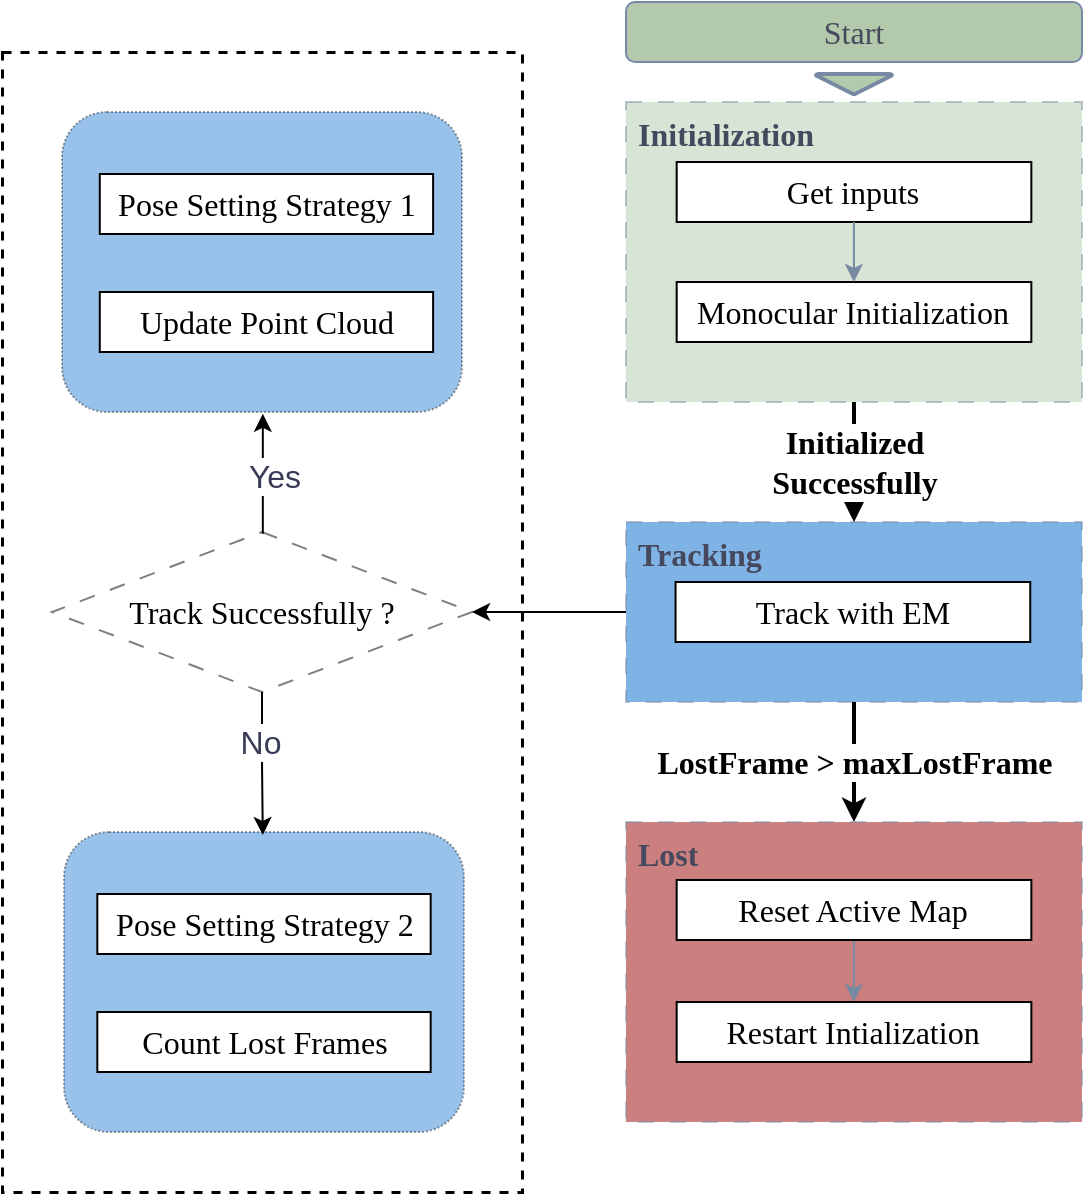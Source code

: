 <mxfile version="21.7.2" type="github">
  <diagram name="第 1 页" id="G7Pcc6TmtywT6FfzIDnz">
    <mxGraphModel dx="1363" dy="917" grid="1" gridSize="10" guides="1" tooltips="1" connect="0" arrows="1" fold="1" page="1" pageScale="1" pageWidth="827" pageHeight="1169" background="none" math="0" shadow="0">
      <root>
        <mxCell id="0" />
        <mxCell id="1" parent="0" />
        <mxCell id="d1WNU9h-yKKiMjP6R8Ru-19" value="" style="rounded=0;whiteSpace=wrap;html=1;fillColor=none;dashed=1;strokeWidth=1.5;" parent="1" vertex="1">
          <mxGeometry x="220" y="175" width="260" height="570" as="geometry" />
        </mxCell>
        <mxCell id="YHTQ-3PsGmllSr9fGuL9-46" value="" style="group;movable=1;resizable=1;rotatable=1;deletable=1;editable=1;locked=0;connectable=1;fontSize=16;fontFamily=Times New Roman;" parent="1" vertex="1" connectable="0">
          <mxGeometry x="532" y="150" width="228" height="200" as="geometry" />
        </mxCell>
        <mxCell id="YHTQ-3PsGmllSr9fGuL9-36" value="Start" style="rounded=1;whiteSpace=wrap;html=1;fillColor=#B2C9AB;strokeColor=#788AA3;fontColor=#46495D;labelBackgroundColor=none;movable=1;resizable=1;rotatable=1;deletable=1;editable=1;locked=0;connectable=1;fontSize=16;fontFamily=Times New Roman;" parent="YHTQ-3PsGmllSr9fGuL9-46" vertex="1">
          <mxGeometry width="228.0" height="30" as="geometry" />
        </mxCell>
        <mxCell id="YHTQ-3PsGmllSr9fGuL9-37" value="" style="strokeWidth=2;html=1;shape=mxgraph.flowchart.merge_or_storage;whiteSpace=wrap;labelBackgroundColor=none;fillColor=#B2C9AB;strokeColor=#788AA3;fontColor=#46495D;movable=1;resizable=1;rotatable=1;deletable=1;editable=1;locked=0;connectable=1;fontSize=16;fontFamily=Times New Roman;" parent="YHTQ-3PsGmllSr9fGuL9-46" vertex="1">
          <mxGeometry x="95.0" y="36" width="38.0" height="10" as="geometry" />
        </mxCell>
        <mxCell id="YHTQ-3PsGmllSr9fGuL9-41" value="&lt;b style=&quot;font-size: 16px;&quot;&gt;&amp;nbsp;Initialization&lt;/b&gt;" style="rounded=0;whiteSpace=wrap;html=1;strokeColor=#788AA3;fontColor=#46495D;fillColor=#B2C9AB;align=left;horizontal=1;verticalAlign=top;dashed=1;dashPattern=8 8;opacity=50;movable=1;resizable=1;rotatable=1;deletable=1;editable=1;locked=0;connectable=1;fontSize=16;fontFamily=Times New Roman;" parent="YHTQ-3PsGmllSr9fGuL9-46" vertex="1">
          <mxGeometry y="50" width="228.0" height="150" as="geometry" />
        </mxCell>
        <mxCell id="YHTQ-3PsGmllSr9fGuL9-42" value="Get inputs" style="rounded=0;whiteSpace=wrap;html=1;movable=1;resizable=1;rotatable=1;deletable=1;editable=1;locked=0;connectable=1;fontSize=16;fontFamily=Times New Roman;" parent="YHTQ-3PsGmllSr9fGuL9-46" vertex="1">
          <mxGeometry x="25.333" y="80" width="177.333" height="30" as="geometry" />
        </mxCell>
        <mxCell id="YHTQ-3PsGmllSr9fGuL9-44" value="Monocular Initialization" style="rounded=0;whiteSpace=wrap;html=1;movable=1;resizable=1;rotatable=1;deletable=1;editable=1;locked=0;connectable=1;fontSize=16;fontFamily=Times New Roman;" parent="YHTQ-3PsGmllSr9fGuL9-46" vertex="1">
          <mxGeometry x="25.333" y="140" width="177.333" height="30" as="geometry" />
        </mxCell>
        <mxCell id="YHTQ-3PsGmllSr9fGuL9-45" value="" style="edgeStyle=orthogonalEdgeStyle;rounded=0;orthogonalLoop=1;jettySize=auto;html=1;strokeColor=#788AA3;fontColor=#46495D;fillColor=#B2C9AB;movable=1;resizable=1;rotatable=1;deletable=1;editable=1;locked=0;connectable=1;fontSize=16;fontFamily=Times New Roman;" parent="YHTQ-3PsGmllSr9fGuL9-46" source="YHTQ-3PsGmllSr9fGuL9-42" target="YHTQ-3PsGmllSr9fGuL9-44" edge="1">
          <mxGeometry relative="1" as="geometry">
            <Array as="points">
              <mxPoint x="114" y="120" />
              <mxPoint x="114" y="120" />
            </Array>
          </mxGeometry>
        </mxCell>
        <mxCell id="YHTQ-3PsGmllSr9fGuL9-63" value="" style="group;fontSize=16;fontFamily=Times New Roman;" parent="1" vertex="1" connectable="0">
          <mxGeometry x="532" y="410" width="228" height="150" as="geometry" />
        </mxCell>
        <mxCell id="YHTQ-3PsGmllSr9fGuL9-49" value="&lt;b style=&quot;font-size: 16px;&quot;&gt;&amp;nbsp;Tracking&lt;/b&gt;" style="rounded=0;whiteSpace=wrap;html=1;strokeColor=#788AA3;fontColor=#46495D;fillColor=#0066CC;align=left;horizontal=1;verticalAlign=top;dashed=1;dashPattern=8 8;opacity=50;movable=1;resizable=1;rotatable=1;deletable=1;editable=1;locked=0;connectable=1;fontSize=16;fontFamily=Times New Roman;" parent="YHTQ-3PsGmllSr9fGuL9-63" vertex="1">
          <mxGeometry width="228" height="90" as="geometry" />
        </mxCell>
        <mxCell id="YHTQ-3PsGmllSr9fGuL9-57" value="Track with EM" style="rounded=0;whiteSpace=wrap;html=1;movable=1;resizable=1;rotatable=1;deletable=1;editable=1;locked=0;connectable=1;fontSize=16;fontFamily=Times New Roman;" parent="YHTQ-3PsGmllSr9fGuL9-63" vertex="1">
          <mxGeometry x="24.783" y="30" width="177.333" height="30" as="geometry" />
        </mxCell>
        <mxCell id="YHTQ-3PsGmllSr9fGuL9-69" value="Initialized&lt;br style=&quot;font-size: 16px;&quot;&gt;Successfully" style="edgeStyle=orthogonalEdgeStyle;rounded=0;orthogonalLoop=1;jettySize=auto;html=1;strokeColor=#000000;fontFamily=Times New Roman;fontSize=16;fontColor=#000000;fillColor=#B2C9AB;fontStyle=1;strokeWidth=2;" parent="1" source="YHTQ-3PsGmllSr9fGuL9-41" target="YHTQ-3PsGmllSr9fGuL9-49" edge="1">
          <mxGeometry relative="1" as="geometry" />
        </mxCell>
        <mxCell id="YHTQ-3PsGmllSr9fGuL9-80" value="LostFrame &amp;gt; maxLostFrame" style="edgeStyle=orthogonalEdgeStyle;rounded=0;orthogonalLoop=1;jettySize=auto;html=1;strokeColor=#000000;fontFamily=Times New Roman;fontSize=16;fontColor=#000000;fillColor=#B2C9AB;fontStyle=1;entryX=0.5;entryY=0;entryDx=0;entryDy=0;strokeWidth=2;" parent="1" source="YHTQ-3PsGmllSr9fGuL9-49" target="YHTQ-3PsGmllSr9fGuL9-65" edge="1">
          <mxGeometry relative="1" as="geometry">
            <mxPoint x="622" y="700" as="targetPoint" />
          </mxGeometry>
        </mxCell>
        <mxCell id="YHTQ-3PsGmllSr9fGuL9-65" value="&lt;b style=&quot;font-size: 16px;&quot;&gt;&amp;nbsp;Lost&lt;/b&gt;" style="rounded=0;whiteSpace=wrap;html=1;strokeColor=#788AA3;fontColor=#46495D;fillColor=#990000;align=left;horizontal=1;verticalAlign=top;dashed=1;dashPattern=8 8;opacity=50;movable=1;resizable=1;rotatable=1;deletable=1;editable=1;locked=0;connectable=1;fontSize=16;fontFamily=Times New Roman;" parent="1" vertex="1">
          <mxGeometry x="532" y="560" width="228" height="150" as="geometry" />
        </mxCell>
        <mxCell id="YHTQ-3PsGmllSr9fGuL9-64" value="" style="group;fontSize=16;fontFamily=Times New Roman;" parent="1" vertex="1" connectable="0">
          <mxGeometry x="532" y="560" width="228" height="150" as="geometry" />
        </mxCell>
        <mxCell id="YHTQ-3PsGmllSr9fGuL9-77" value="" style="edgeStyle=orthogonalEdgeStyle;rounded=0;orthogonalLoop=1;jettySize=auto;html=1;strokeColor=#788AA3;fontFamily=Times New Roman;fontSize=16;fontColor=#ffffff;fillColor=#B2C9AB;" parent="YHTQ-3PsGmllSr9fGuL9-64" source="YHTQ-3PsGmllSr9fGuL9-66" target="YHTQ-3PsGmllSr9fGuL9-76" edge="1">
          <mxGeometry relative="1" as="geometry" />
        </mxCell>
        <mxCell id="YHTQ-3PsGmllSr9fGuL9-66" value="Reset Active Map" style="rounded=0;whiteSpace=wrap;html=1;movable=1;resizable=1;rotatable=1;deletable=1;editable=1;locked=0;connectable=1;fontSize=16;fontFamily=Times New Roman;" parent="YHTQ-3PsGmllSr9fGuL9-64" vertex="1">
          <mxGeometry x="25.333" y="29" width="177.333" height="30" as="geometry" />
        </mxCell>
        <mxCell id="YHTQ-3PsGmllSr9fGuL9-76" value="Restart Intialization" style="rounded=0;whiteSpace=wrap;html=1;movable=1;resizable=1;rotatable=1;deletable=1;editable=1;locked=0;connectable=1;fontSize=16;fontFamily=Times New Roman;" parent="YHTQ-3PsGmllSr9fGuL9-64" vertex="1">
          <mxGeometry x="25.333" y="90" width="177.333" height="30" as="geometry" />
        </mxCell>
        <mxCell id="YHTQ-3PsGmllSr9fGuL9-161" value="" style="group;fontSize=16;fontFamily=Times New Roman;" parent="1" vertex="1" connectable="0">
          <mxGeometry x="250" y="205" width="200" height="150" as="geometry" />
        </mxCell>
        <mxCell id="YHTQ-3PsGmllSr9fGuL9-151" value="&lt;div style=&quot;font-size: 16px;&quot;&gt;&lt;br style=&quot;font-size: 16px;&quot;&gt;&lt;/div&gt;" style="rounded=1;whiteSpace=wrap;html=1;strokeColor=default;fontFamily=Times New Roman;fontSize=16;fontColor=default;fillColor=#0066CC;opacity=40;dashed=1;dashPattern=1 1;align=left;verticalAlign=top;horizontal=1;spacingLeft=4;spacing=5;" parent="YHTQ-3PsGmllSr9fGuL9-161" vertex="1">
          <mxGeometry width="200" height="150" as="geometry" />
        </mxCell>
        <mxCell id="YHTQ-3PsGmllSr9fGuL9-152" value="Update Point Cloud" style="rounded=0;whiteSpace=wrap;html=1;strokeColor=default;fontFamily=Times New Roman;fontSize=16;fontColor=default;fillColor=default;" parent="YHTQ-3PsGmllSr9fGuL9-161" vertex="1">
          <mxGeometry x="18.889" y="90" width="166.667" height="30" as="geometry" />
        </mxCell>
        <mxCell id="YHTQ-3PsGmllSr9fGuL9-153" value="Pose Setting Strategy 1" style="rounded=0;whiteSpace=wrap;html=1;strokeColor=default;fontFamily=Times New Roman;fontSize=16;fontColor=default;fillColor=default;" parent="YHTQ-3PsGmllSr9fGuL9-161" vertex="1">
          <mxGeometry x="18.889" y="31" width="166.667" height="30" as="geometry" />
        </mxCell>
        <mxCell id="YHTQ-3PsGmllSr9fGuL9-162" value="" style="group;fontSize=16;fontFamily=Times New Roman;" parent="1" vertex="1" connectable="0">
          <mxGeometry x="287" y="565" width="180" height="150" as="geometry" />
        </mxCell>
        <mxCell id="YHTQ-3PsGmllSr9fGuL9-138" value="&lt;div style=&quot;font-size: 16px;&quot;&gt;&lt;br&gt;&lt;/div&gt;" style="rounded=1;whiteSpace=wrap;html=1;strokeColor=default;fontFamily=Times New Roman;fontSize=16;fontColor=default;fillColor=#0066CC;opacity=40;dashed=1;dashPattern=1 1;align=left;verticalAlign=top;horizontal=1;spacingLeft=4;spacing=5;" parent="YHTQ-3PsGmllSr9fGuL9-162" vertex="1">
          <mxGeometry x="-36" width="200" height="150" as="geometry" />
        </mxCell>
        <mxCell id="d1WNU9h-yKKiMjP6R8Ru-2" value="Pose Setting Strategy 2" style="rounded=0;whiteSpace=wrap;html=1;strokeColor=default;fontFamily=Times New Roman;fontSize=16;fontColor=default;fillColor=default;" parent="YHTQ-3PsGmllSr9fGuL9-162" vertex="1">
          <mxGeometry x="-19.331" y="31" width="166.667" height="30" as="geometry" />
        </mxCell>
        <mxCell id="d1WNU9h-yKKiMjP6R8Ru-3" value="Count Lost Frames" style="rounded=0;whiteSpace=wrap;html=1;strokeColor=default;fontFamily=Times New Roman;fontSize=16;fontColor=default;fillColor=default;" parent="YHTQ-3PsGmllSr9fGuL9-162" vertex="1">
          <mxGeometry x="-19.331" y="90" width="166.667" height="30" as="geometry" />
        </mxCell>
        <mxCell id="d1WNU9h-yKKiMjP6R8Ru-14" value="" style="edgeStyle=orthogonalEdgeStyle;rounded=0;orthogonalLoop=1;jettySize=auto;html=1;strokeColor=#000000;fontColor=#393C56;fillColor=#F2CC8F;entryX=0.497;entryY=0.01;entryDx=0;entryDy=0;entryPerimeter=0;" parent="1" source="d1WNU9h-yKKiMjP6R8Ru-9" target="YHTQ-3PsGmllSr9fGuL9-138" edge="1">
          <mxGeometry relative="1" as="geometry" />
        </mxCell>
        <mxCell id="d1WNU9h-yKKiMjP6R8Ru-16" value="No" style="edgeLabel;html=1;align=center;verticalAlign=middle;resizable=0;points=[];fontColor=#393C56;fontSize=16;" parent="d1WNU9h-yKKiMjP6R8Ru-14" vertex="1" connectable="0">
          <mxGeometry x="-0.288" y="-1" relative="1" as="geometry">
            <mxPoint y="-1" as="offset" />
          </mxGeometry>
        </mxCell>
        <mxCell id="d1WNU9h-yKKiMjP6R8Ru-9" value="Track Successfully ?" style="rhombus;whiteSpace=wrap;html=1;dashed=1;dashPattern=8 8;opacity=50;fontSize=16;fontFamily=Times New Roman;" parent="1" vertex="1">
          <mxGeometry x="245" y="415" width="210" height="80" as="geometry" />
        </mxCell>
        <mxCell id="d1WNU9h-yKKiMjP6R8Ru-13" value="" style="endArrow=classic;html=1;rounded=0;strokeColor=#000000;fontColor=#393C56;fillColor=#F2CC8F;entryX=0.502;entryY=1.006;entryDx=0;entryDy=0;entryPerimeter=0;exitX=0.502;exitY=0.011;exitDx=0;exitDy=0;exitPerimeter=0;" parent="1" source="d1WNU9h-yKKiMjP6R8Ru-9" target="YHTQ-3PsGmllSr9fGuL9-151" edge="1">
          <mxGeometry width="50" height="50" relative="1" as="geometry">
            <mxPoint x="400" y="555" as="sourcePoint" />
            <mxPoint x="450" y="505" as="targetPoint" />
          </mxGeometry>
        </mxCell>
        <mxCell id="d1WNU9h-yKKiMjP6R8Ru-15" value="Yes" style="edgeLabel;html=1;align=center;verticalAlign=middle;resizable=0;points=[];fontColor=#393C56;fontSize=16;" parent="d1WNU9h-yKKiMjP6R8Ru-13" vertex="1" connectable="0">
          <mxGeometry x="-0.019" y="-5" relative="1" as="geometry">
            <mxPoint as="offset" />
          </mxGeometry>
        </mxCell>
        <mxCell id="d1WNU9h-yKKiMjP6R8Ru-20" value="" style="edgeStyle=orthogonalEdgeStyle;rounded=0;orthogonalLoop=1;jettySize=auto;html=1;" parent="1" source="YHTQ-3PsGmllSr9fGuL9-49" target="d1WNU9h-yKKiMjP6R8Ru-9" edge="1">
          <mxGeometry relative="1" as="geometry" />
        </mxCell>
      </root>
    </mxGraphModel>
  </diagram>
</mxfile>
